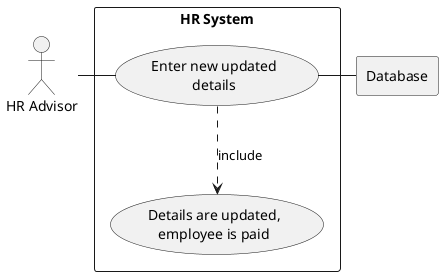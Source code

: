 @startuml

actor HR as "HR Advisor"

rectangle Database

rectangle "HR System" {
    usecase UC4 as "Enter new updated
    details"

    usecase UCa as "Details are updated,
    employee is paid"

    HR - UC4
    UC4 ..> UCa : include
    UC4 - Database
}

@enduml